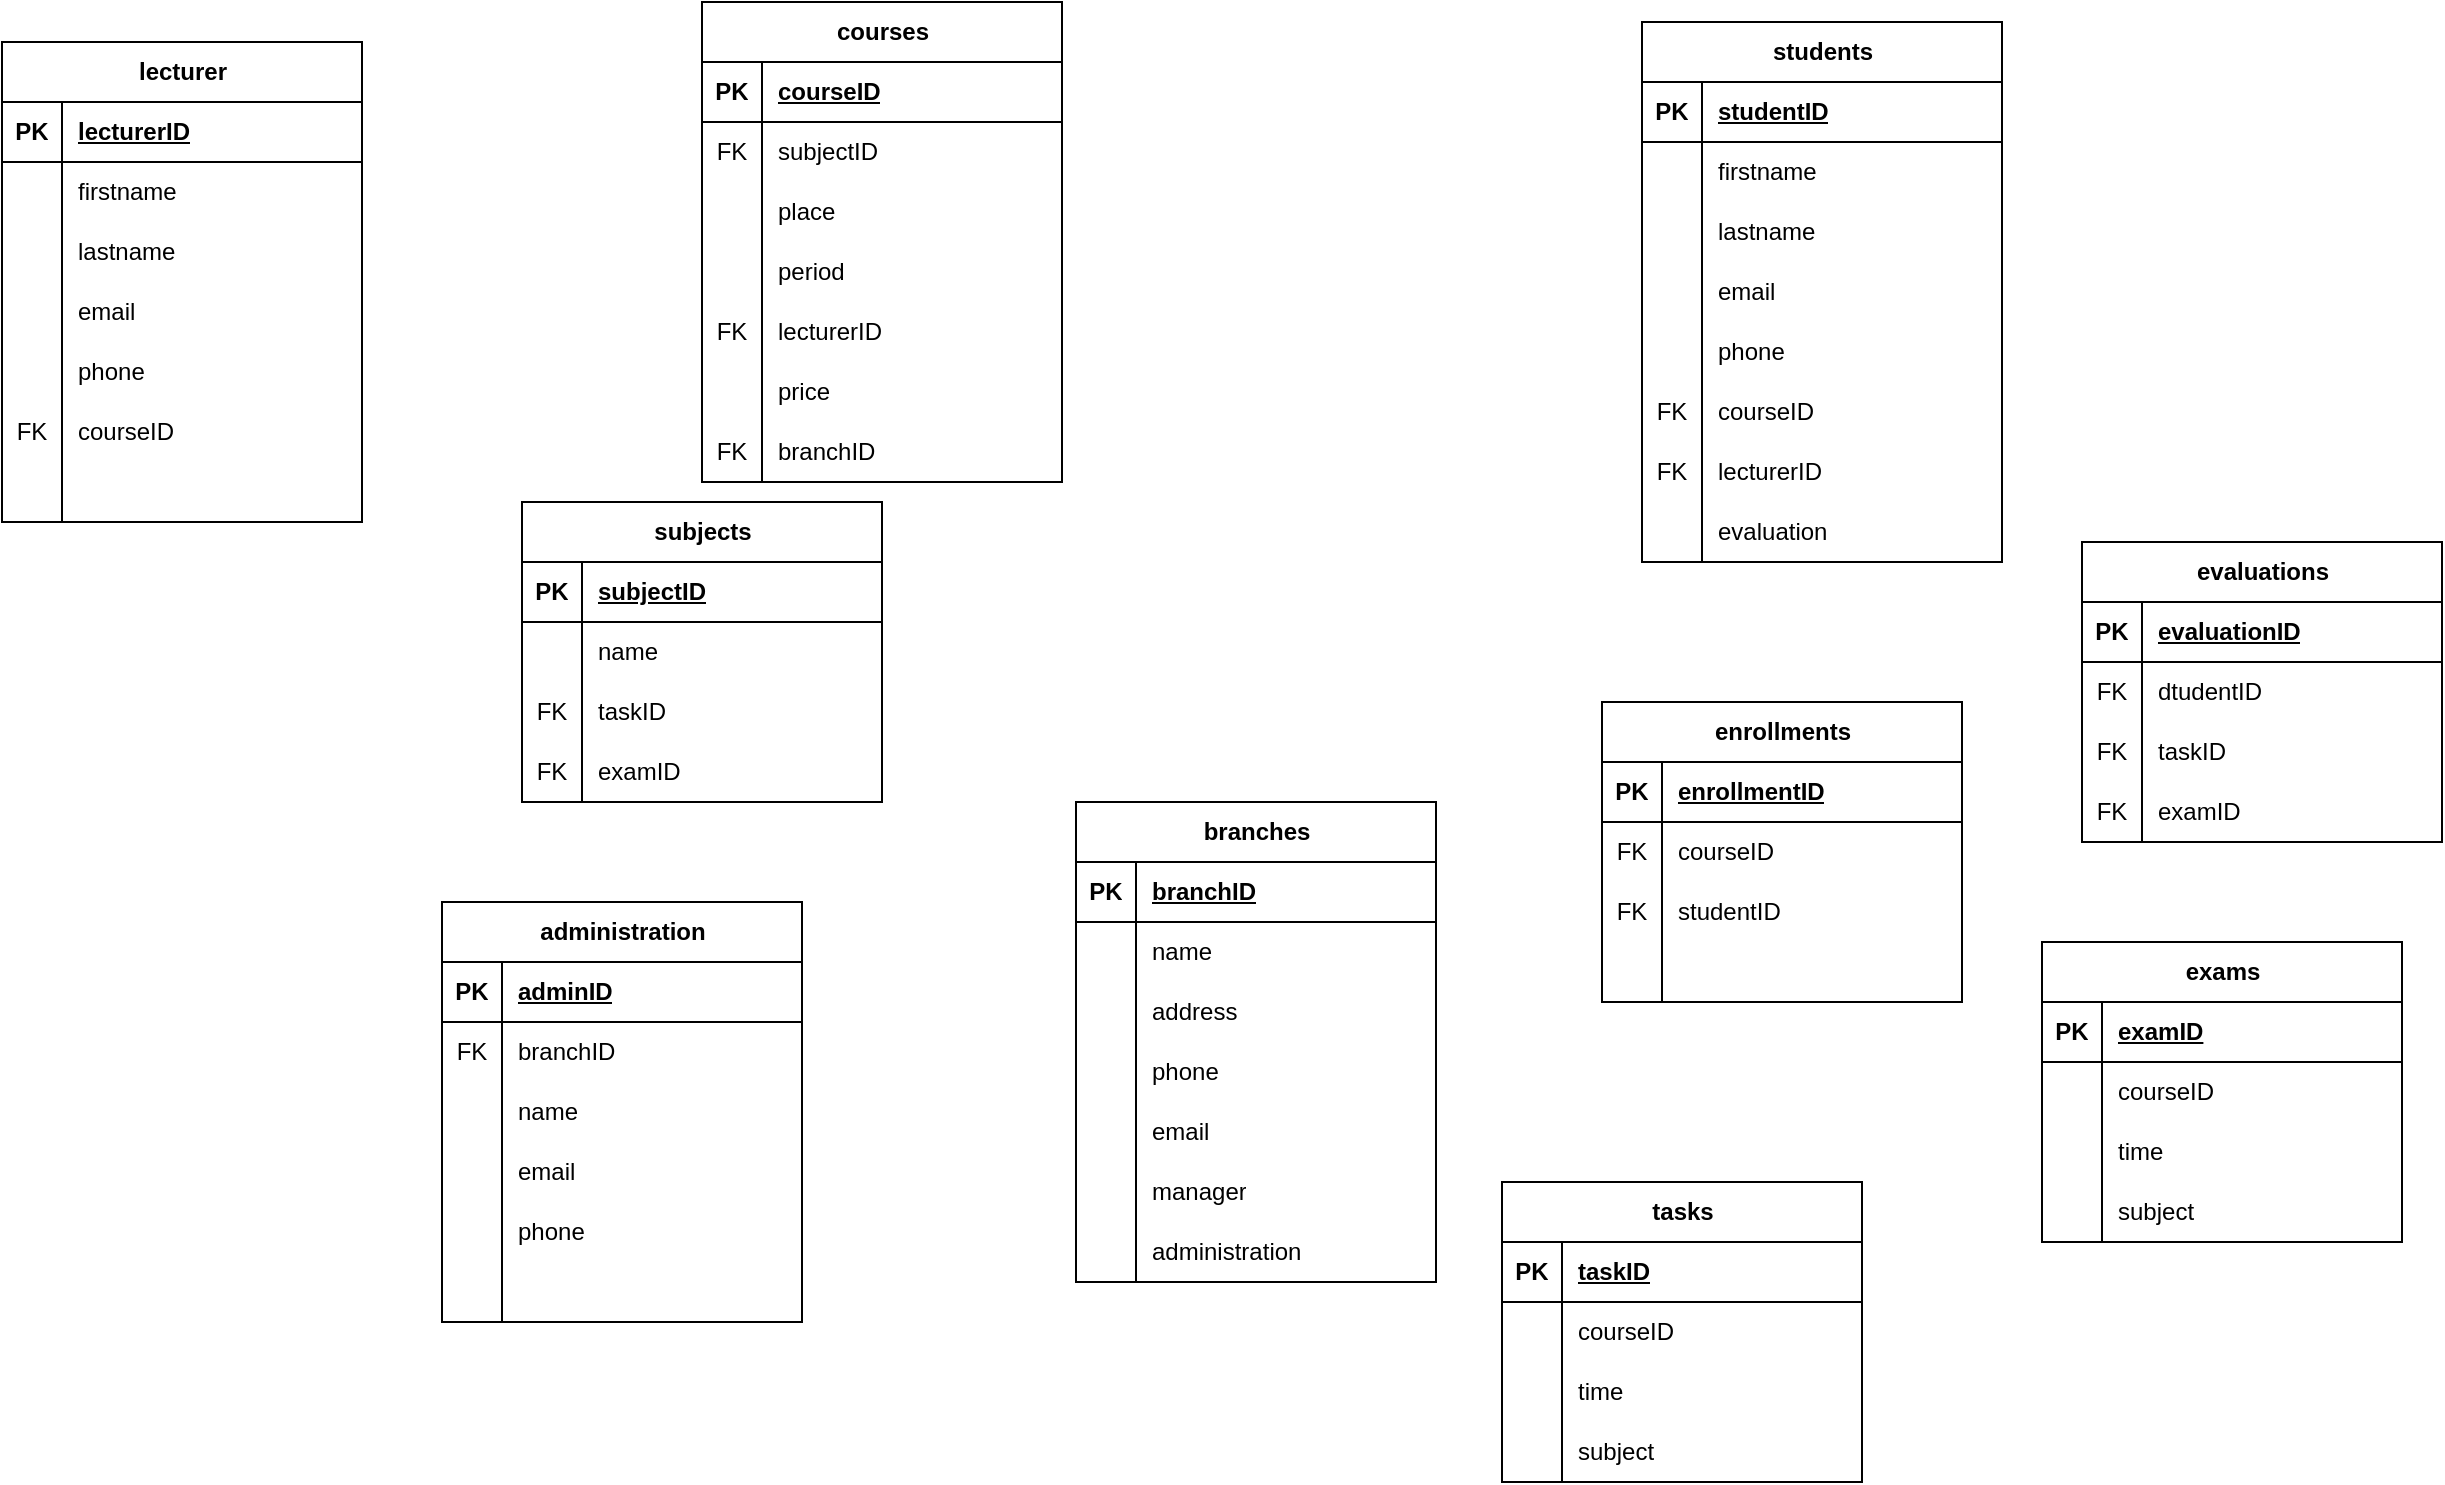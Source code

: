 <mxfile version="22.0.8" type="device">
  <diagram name="Page-1" id="F-3LQIdaEUvyeC_OrSrY">
    <mxGraphModel dx="1707" dy="476" grid="1" gridSize="10" guides="1" tooltips="1" connect="1" arrows="1" fold="1" page="1" pageScale="1" pageWidth="827" pageHeight="1169" background="none" math="0" shadow="0">
      <root>
        <mxCell id="0" />
        <mxCell id="1" parent="0" />
        <mxCell id="-PCKYQ8k0b2FdIlZKuG2-30" value="students" style="shape=table;startSize=30;container=1;collapsible=1;childLayout=tableLayout;fixedRows=1;rowLines=0;fontStyle=1;align=center;resizeLast=1;html=1;" parent="1" vertex="1">
          <mxGeometry x="320" y="330" width="180" height="270" as="geometry" />
        </mxCell>
        <mxCell id="-PCKYQ8k0b2FdIlZKuG2-31" value="" style="shape=tableRow;horizontal=0;startSize=0;swimlaneHead=0;swimlaneBody=0;fillColor=none;collapsible=0;dropTarget=0;points=[[0,0.5],[1,0.5]];portConstraint=eastwest;top=0;left=0;right=0;bottom=1;" parent="-PCKYQ8k0b2FdIlZKuG2-30" vertex="1">
          <mxGeometry y="30" width="180" height="30" as="geometry" />
        </mxCell>
        <mxCell id="-PCKYQ8k0b2FdIlZKuG2-32" value="PK" style="shape=partialRectangle;connectable=0;fillColor=none;top=0;left=0;bottom=0;right=0;fontStyle=1;overflow=hidden;whiteSpace=wrap;html=1;" parent="-PCKYQ8k0b2FdIlZKuG2-31" vertex="1">
          <mxGeometry width="30" height="30" as="geometry">
            <mxRectangle width="30" height="30" as="alternateBounds" />
          </mxGeometry>
        </mxCell>
        <mxCell id="-PCKYQ8k0b2FdIlZKuG2-33" value="studentID" style="shape=partialRectangle;connectable=0;fillColor=none;top=0;left=0;bottom=0;right=0;align=left;spacingLeft=6;fontStyle=5;overflow=hidden;whiteSpace=wrap;html=1;" parent="-PCKYQ8k0b2FdIlZKuG2-31" vertex="1">
          <mxGeometry x="30" width="150" height="30" as="geometry">
            <mxRectangle width="150" height="30" as="alternateBounds" />
          </mxGeometry>
        </mxCell>
        <mxCell id="-PCKYQ8k0b2FdIlZKuG2-34" value="" style="shape=tableRow;horizontal=0;startSize=0;swimlaneHead=0;swimlaneBody=0;fillColor=none;collapsible=0;dropTarget=0;points=[[0,0.5],[1,0.5]];portConstraint=eastwest;top=0;left=0;right=0;bottom=0;" parent="-PCKYQ8k0b2FdIlZKuG2-30" vertex="1">
          <mxGeometry y="60" width="180" height="30" as="geometry" />
        </mxCell>
        <mxCell id="-PCKYQ8k0b2FdIlZKuG2-35" value="" style="shape=partialRectangle;connectable=0;fillColor=none;top=0;left=0;bottom=0;right=0;editable=1;overflow=hidden;whiteSpace=wrap;html=1;" parent="-PCKYQ8k0b2FdIlZKuG2-34" vertex="1">
          <mxGeometry width="30" height="30" as="geometry">
            <mxRectangle width="30" height="30" as="alternateBounds" />
          </mxGeometry>
        </mxCell>
        <mxCell id="-PCKYQ8k0b2FdIlZKuG2-36" value="firstname" style="shape=partialRectangle;connectable=0;fillColor=none;top=0;left=0;bottom=0;right=0;align=left;spacingLeft=6;overflow=hidden;whiteSpace=wrap;html=1;" parent="-PCKYQ8k0b2FdIlZKuG2-34" vertex="1">
          <mxGeometry x="30" width="150" height="30" as="geometry">
            <mxRectangle width="150" height="30" as="alternateBounds" />
          </mxGeometry>
        </mxCell>
        <mxCell id="-PCKYQ8k0b2FdIlZKuG2-37" value="" style="shape=tableRow;horizontal=0;startSize=0;swimlaneHead=0;swimlaneBody=0;fillColor=none;collapsible=0;dropTarget=0;points=[[0,0.5],[1,0.5]];portConstraint=eastwest;top=0;left=0;right=0;bottom=0;" parent="-PCKYQ8k0b2FdIlZKuG2-30" vertex="1">
          <mxGeometry y="90" width="180" height="30" as="geometry" />
        </mxCell>
        <mxCell id="-PCKYQ8k0b2FdIlZKuG2-38" value="" style="shape=partialRectangle;connectable=0;fillColor=none;top=0;left=0;bottom=0;right=0;editable=1;overflow=hidden;whiteSpace=wrap;html=1;" parent="-PCKYQ8k0b2FdIlZKuG2-37" vertex="1">
          <mxGeometry width="30" height="30" as="geometry">
            <mxRectangle width="30" height="30" as="alternateBounds" />
          </mxGeometry>
        </mxCell>
        <mxCell id="-PCKYQ8k0b2FdIlZKuG2-39" value="lastname" style="shape=partialRectangle;connectable=0;fillColor=none;top=0;left=0;bottom=0;right=0;align=left;spacingLeft=6;overflow=hidden;whiteSpace=wrap;html=1;" parent="-PCKYQ8k0b2FdIlZKuG2-37" vertex="1">
          <mxGeometry x="30" width="150" height="30" as="geometry">
            <mxRectangle width="150" height="30" as="alternateBounds" />
          </mxGeometry>
        </mxCell>
        <mxCell id="-PCKYQ8k0b2FdIlZKuG2-40" value="" style="shape=tableRow;horizontal=0;startSize=0;swimlaneHead=0;swimlaneBody=0;fillColor=none;collapsible=0;dropTarget=0;points=[[0,0.5],[1,0.5]];portConstraint=eastwest;top=0;left=0;right=0;bottom=0;" parent="-PCKYQ8k0b2FdIlZKuG2-30" vertex="1">
          <mxGeometry y="120" width="180" height="30" as="geometry" />
        </mxCell>
        <mxCell id="-PCKYQ8k0b2FdIlZKuG2-41" value="" style="shape=partialRectangle;connectable=0;fillColor=none;top=0;left=0;bottom=0;right=0;editable=1;overflow=hidden;whiteSpace=wrap;html=1;" parent="-PCKYQ8k0b2FdIlZKuG2-40" vertex="1">
          <mxGeometry width="30" height="30" as="geometry">
            <mxRectangle width="30" height="30" as="alternateBounds" />
          </mxGeometry>
        </mxCell>
        <mxCell id="-PCKYQ8k0b2FdIlZKuG2-42" value="email" style="shape=partialRectangle;connectable=0;fillColor=none;top=0;left=0;bottom=0;right=0;align=left;spacingLeft=6;overflow=hidden;whiteSpace=wrap;html=1;" parent="-PCKYQ8k0b2FdIlZKuG2-40" vertex="1">
          <mxGeometry x="30" width="150" height="30" as="geometry">
            <mxRectangle width="150" height="30" as="alternateBounds" />
          </mxGeometry>
        </mxCell>
        <mxCell id="-PCKYQ8k0b2FdIlZKuG2-43" style="shape=tableRow;horizontal=0;startSize=0;swimlaneHead=0;swimlaneBody=0;fillColor=none;collapsible=0;dropTarget=0;points=[[0,0.5],[1,0.5]];portConstraint=eastwest;top=0;left=0;right=0;bottom=0;" parent="-PCKYQ8k0b2FdIlZKuG2-30" vertex="1">
          <mxGeometry y="150" width="180" height="30" as="geometry" />
        </mxCell>
        <mxCell id="-PCKYQ8k0b2FdIlZKuG2-44" style="shape=partialRectangle;connectable=0;fillColor=none;top=0;left=0;bottom=0;right=0;editable=1;overflow=hidden;whiteSpace=wrap;html=1;" parent="-PCKYQ8k0b2FdIlZKuG2-43" vertex="1">
          <mxGeometry width="30" height="30" as="geometry">
            <mxRectangle width="30" height="30" as="alternateBounds" />
          </mxGeometry>
        </mxCell>
        <mxCell id="-PCKYQ8k0b2FdIlZKuG2-45" value="phone" style="shape=partialRectangle;connectable=0;fillColor=none;top=0;left=0;bottom=0;right=0;align=left;spacingLeft=6;overflow=hidden;whiteSpace=wrap;html=1;" parent="-PCKYQ8k0b2FdIlZKuG2-43" vertex="1">
          <mxGeometry x="30" width="150" height="30" as="geometry">
            <mxRectangle width="150" height="30" as="alternateBounds" />
          </mxGeometry>
        </mxCell>
        <mxCell id="-PCKYQ8k0b2FdIlZKuG2-46" style="shape=tableRow;horizontal=0;startSize=0;swimlaneHead=0;swimlaneBody=0;fillColor=none;collapsible=0;dropTarget=0;points=[[0,0.5],[1,0.5]];portConstraint=eastwest;top=0;left=0;right=0;bottom=0;" parent="-PCKYQ8k0b2FdIlZKuG2-30" vertex="1">
          <mxGeometry y="180" width="180" height="30" as="geometry" />
        </mxCell>
        <mxCell id="-PCKYQ8k0b2FdIlZKuG2-47" value="FK" style="shape=partialRectangle;connectable=0;fillColor=none;top=0;left=0;bottom=0;right=0;editable=1;overflow=hidden;whiteSpace=wrap;html=1;" parent="-PCKYQ8k0b2FdIlZKuG2-46" vertex="1">
          <mxGeometry width="30" height="30" as="geometry">
            <mxRectangle width="30" height="30" as="alternateBounds" />
          </mxGeometry>
        </mxCell>
        <mxCell id="-PCKYQ8k0b2FdIlZKuG2-48" value="courseID" style="shape=partialRectangle;connectable=0;fillColor=none;top=0;left=0;bottom=0;right=0;align=left;spacingLeft=6;overflow=hidden;whiteSpace=wrap;html=1;" parent="-PCKYQ8k0b2FdIlZKuG2-46" vertex="1">
          <mxGeometry x="30" width="150" height="30" as="geometry">
            <mxRectangle width="150" height="30" as="alternateBounds" />
          </mxGeometry>
        </mxCell>
        <mxCell id="-PCKYQ8k0b2FdIlZKuG2-49" style="shape=tableRow;horizontal=0;startSize=0;swimlaneHead=0;swimlaneBody=0;fillColor=none;collapsible=0;dropTarget=0;points=[[0,0.5],[1,0.5]];portConstraint=eastwest;top=0;left=0;right=0;bottom=0;" parent="-PCKYQ8k0b2FdIlZKuG2-30" vertex="1">
          <mxGeometry y="210" width="180" height="30" as="geometry" />
        </mxCell>
        <mxCell id="-PCKYQ8k0b2FdIlZKuG2-50" value="FK" style="shape=partialRectangle;connectable=0;fillColor=none;top=0;left=0;bottom=0;right=0;editable=1;overflow=hidden;whiteSpace=wrap;html=1;" parent="-PCKYQ8k0b2FdIlZKuG2-49" vertex="1">
          <mxGeometry width="30" height="30" as="geometry">
            <mxRectangle width="30" height="30" as="alternateBounds" />
          </mxGeometry>
        </mxCell>
        <mxCell id="-PCKYQ8k0b2FdIlZKuG2-51" value="lecturerID" style="shape=partialRectangle;connectable=0;fillColor=none;top=0;left=0;bottom=0;right=0;align=left;spacingLeft=6;overflow=hidden;whiteSpace=wrap;html=1;" parent="-PCKYQ8k0b2FdIlZKuG2-49" vertex="1">
          <mxGeometry x="30" width="150" height="30" as="geometry">
            <mxRectangle width="150" height="30" as="alternateBounds" />
          </mxGeometry>
        </mxCell>
        <mxCell id="-PCKYQ8k0b2FdIlZKuG2-52" style="shape=tableRow;horizontal=0;startSize=0;swimlaneHead=0;swimlaneBody=0;fillColor=none;collapsible=0;dropTarget=0;points=[[0,0.5],[1,0.5]];portConstraint=eastwest;top=0;left=0;right=0;bottom=0;" parent="-PCKYQ8k0b2FdIlZKuG2-30" vertex="1">
          <mxGeometry y="240" width="180" height="30" as="geometry" />
        </mxCell>
        <mxCell id="-PCKYQ8k0b2FdIlZKuG2-53" style="shape=partialRectangle;connectable=0;fillColor=none;top=0;left=0;bottom=0;right=0;editable=1;overflow=hidden;whiteSpace=wrap;html=1;" parent="-PCKYQ8k0b2FdIlZKuG2-52" vertex="1">
          <mxGeometry width="30" height="30" as="geometry">
            <mxRectangle width="30" height="30" as="alternateBounds" />
          </mxGeometry>
        </mxCell>
        <mxCell id="-PCKYQ8k0b2FdIlZKuG2-54" value="evaluation" style="shape=partialRectangle;connectable=0;fillColor=none;top=0;left=0;bottom=0;right=0;align=left;spacingLeft=6;overflow=hidden;whiteSpace=wrap;html=1;" parent="-PCKYQ8k0b2FdIlZKuG2-52" vertex="1">
          <mxGeometry x="30" width="150" height="30" as="geometry">
            <mxRectangle width="150" height="30" as="alternateBounds" />
          </mxGeometry>
        </mxCell>
        <mxCell id="-PCKYQ8k0b2FdIlZKuG2-55" value="courses" style="shape=table;startSize=30;container=1;collapsible=1;childLayout=tableLayout;fixedRows=1;rowLines=0;fontStyle=1;align=center;resizeLast=1;html=1;" parent="1" vertex="1">
          <mxGeometry x="-150" y="320" width="180" height="240" as="geometry" />
        </mxCell>
        <mxCell id="-PCKYQ8k0b2FdIlZKuG2-56" value="" style="shape=tableRow;horizontal=0;startSize=0;swimlaneHead=0;swimlaneBody=0;fillColor=none;collapsible=0;dropTarget=0;points=[[0,0.5],[1,0.5]];portConstraint=eastwest;top=0;left=0;right=0;bottom=1;" parent="-PCKYQ8k0b2FdIlZKuG2-55" vertex="1">
          <mxGeometry y="30" width="180" height="30" as="geometry" />
        </mxCell>
        <mxCell id="-PCKYQ8k0b2FdIlZKuG2-57" value="PK" style="shape=partialRectangle;connectable=0;fillColor=none;top=0;left=0;bottom=0;right=0;fontStyle=1;overflow=hidden;whiteSpace=wrap;html=1;" parent="-PCKYQ8k0b2FdIlZKuG2-56" vertex="1">
          <mxGeometry width="30" height="30" as="geometry">
            <mxRectangle width="30" height="30" as="alternateBounds" />
          </mxGeometry>
        </mxCell>
        <mxCell id="-PCKYQ8k0b2FdIlZKuG2-58" value="courseID" style="shape=partialRectangle;connectable=0;fillColor=none;top=0;left=0;bottom=0;right=0;align=left;spacingLeft=6;fontStyle=5;overflow=hidden;whiteSpace=wrap;html=1;" parent="-PCKYQ8k0b2FdIlZKuG2-56" vertex="1">
          <mxGeometry x="30" width="150" height="30" as="geometry">
            <mxRectangle width="150" height="30" as="alternateBounds" />
          </mxGeometry>
        </mxCell>
        <mxCell id="-PCKYQ8k0b2FdIlZKuG2-59" value="" style="shape=tableRow;horizontal=0;startSize=0;swimlaneHead=0;swimlaneBody=0;fillColor=none;collapsible=0;dropTarget=0;points=[[0,0.5],[1,0.5]];portConstraint=eastwest;top=0;left=0;right=0;bottom=0;" parent="-PCKYQ8k0b2FdIlZKuG2-55" vertex="1">
          <mxGeometry y="60" width="180" height="30" as="geometry" />
        </mxCell>
        <mxCell id="-PCKYQ8k0b2FdIlZKuG2-60" value="FK" style="shape=partialRectangle;connectable=0;fillColor=none;top=0;left=0;bottom=0;right=0;editable=1;overflow=hidden;whiteSpace=wrap;html=1;" parent="-PCKYQ8k0b2FdIlZKuG2-59" vertex="1">
          <mxGeometry width="30" height="30" as="geometry">
            <mxRectangle width="30" height="30" as="alternateBounds" />
          </mxGeometry>
        </mxCell>
        <mxCell id="-PCKYQ8k0b2FdIlZKuG2-61" value="subjectID" style="shape=partialRectangle;connectable=0;fillColor=none;top=0;left=0;bottom=0;right=0;align=left;spacingLeft=6;overflow=hidden;whiteSpace=wrap;html=1;" parent="-PCKYQ8k0b2FdIlZKuG2-59" vertex="1">
          <mxGeometry x="30" width="150" height="30" as="geometry">
            <mxRectangle width="150" height="30" as="alternateBounds" />
          </mxGeometry>
        </mxCell>
        <mxCell id="-PCKYQ8k0b2FdIlZKuG2-62" value="" style="shape=tableRow;horizontal=0;startSize=0;swimlaneHead=0;swimlaneBody=0;fillColor=none;collapsible=0;dropTarget=0;points=[[0,0.5],[1,0.5]];portConstraint=eastwest;top=0;left=0;right=0;bottom=0;" parent="-PCKYQ8k0b2FdIlZKuG2-55" vertex="1">
          <mxGeometry y="90" width="180" height="30" as="geometry" />
        </mxCell>
        <mxCell id="-PCKYQ8k0b2FdIlZKuG2-63" value="" style="shape=partialRectangle;connectable=0;fillColor=none;top=0;left=0;bottom=0;right=0;editable=1;overflow=hidden;whiteSpace=wrap;html=1;" parent="-PCKYQ8k0b2FdIlZKuG2-62" vertex="1">
          <mxGeometry width="30" height="30" as="geometry">
            <mxRectangle width="30" height="30" as="alternateBounds" />
          </mxGeometry>
        </mxCell>
        <mxCell id="-PCKYQ8k0b2FdIlZKuG2-64" value="place" style="shape=partialRectangle;connectable=0;fillColor=none;top=0;left=0;bottom=0;right=0;align=left;spacingLeft=6;overflow=hidden;whiteSpace=wrap;html=1;" parent="-PCKYQ8k0b2FdIlZKuG2-62" vertex="1">
          <mxGeometry x="30" width="150" height="30" as="geometry">
            <mxRectangle width="150" height="30" as="alternateBounds" />
          </mxGeometry>
        </mxCell>
        <mxCell id="-PCKYQ8k0b2FdIlZKuG2-65" value="" style="shape=tableRow;horizontal=0;startSize=0;swimlaneHead=0;swimlaneBody=0;fillColor=none;collapsible=0;dropTarget=0;points=[[0,0.5],[1,0.5]];portConstraint=eastwest;top=0;left=0;right=0;bottom=0;" parent="-PCKYQ8k0b2FdIlZKuG2-55" vertex="1">
          <mxGeometry y="120" width="180" height="30" as="geometry" />
        </mxCell>
        <mxCell id="-PCKYQ8k0b2FdIlZKuG2-66" value="" style="shape=partialRectangle;connectable=0;fillColor=none;top=0;left=0;bottom=0;right=0;editable=1;overflow=hidden;whiteSpace=wrap;html=1;" parent="-PCKYQ8k0b2FdIlZKuG2-65" vertex="1">
          <mxGeometry width="30" height="30" as="geometry">
            <mxRectangle width="30" height="30" as="alternateBounds" />
          </mxGeometry>
        </mxCell>
        <mxCell id="-PCKYQ8k0b2FdIlZKuG2-67" value="period" style="shape=partialRectangle;connectable=0;fillColor=none;top=0;left=0;bottom=0;right=0;align=left;spacingLeft=6;overflow=hidden;whiteSpace=wrap;html=1;" parent="-PCKYQ8k0b2FdIlZKuG2-65" vertex="1">
          <mxGeometry x="30" width="150" height="30" as="geometry">
            <mxRectangle width="150" height="30" as="alternateBounds" />
          </mxGeometry>
        </mxCell>
        <mxCell id="-PCKYQ8k0b2FdIlZKuG2-68" style="shape=tableRow;horizontal=0;startSize=0;swimlaneHead=0;swimlaneBody=0;fillColor=none;collapsible=0;dropTarget=0;points=[[0,0.5],[1,0.5]];portConstraint=eastwest;top=0;left=0;right=0;bottom=0;" parent="-PCKYQ8k0b2FdIlZKuG2-55" vertex="1">
          <mxGeometry y="150" width="180" height="30" as="geometry" />
        </mxCell>
        <mxCell id="-PCKYQ8k0b2FdIlZKuG2-69" value="FK" style="shape=partialRectangle;connectable=0;fillColor=none;top=0;left=0;bottom=0;right=0;editable=1;overflow=hidden;whiteSpace=wrap;html=1;" parent="-PCKYQ8k0b2FdIlZKuG2-68" vertex="1">
          <mxGeometry width="30" height="30" as="geometry">
            <mxRectangle width="30" height="30" as="alternateBounds" />
          </mxGeometry>
        </mxCell>
        <mxCell id="-PCKYQ8k0b2FdIlZKuG2-70" value="lecturerID" style="shape=partialRectangle;connectable=0;fillColor=none;top=0;left=0;bottom=0;right=0;align=left;spacingLeft=6;overflow=hidden;whiteSpace=wrap;html=1;" parent="-PCKYQ8k0b2FdIlZKuG2-68" vertex="1">
          <mxGeometry x="30" width="150" height="30" as="geometry">
            <mxRectangle width="150" height="30" as="alternateBounds" />
          </mxGeometry>
        </mxCell>
        <mxCell id="-PCKYQ8k0b2FdIlZKuG2-71" style="shape=tableRow;horizontal=0;startSize=0;swimlaneHead=0;swimlaneBody=0;fillColor=none;collapsible=0;dropTarget=0;points=[[0,0.5],[1,0.5]];portConstraint=eastwest;top=0;left=0;right=0;bottom=0;" parent="-PCKYQ8k0b2FdIlZKuG2-55" vertex="1">
          <mxGeometry y="180" width="180" height="30" as="geometry" />
        </mxCell>
        <mxCell id="-PCKYQ8k0b2FdIlZKuG2-72" style="shape=partialRectangle;connectable=0;fillColor=none;top=0;left=0;bottom=0;right=0;editable=1;overflow=hidden;whiteSpace=wrap;html=1;" parent="-PCKYQ8k0b2FdIlZKuG2-71" vertex="1">
          <mxGeometry width="30" height="30" as="geometry">
            <mxRectangle width="30" height="30" as="alternateBounds" />
          </mxGeometry>
        </mxCell>
        <mxCell id="-PCKYQ8k0b2FdIlZKuG2-73" value="price" style="shape=partialRectangle;connectable=0;fillColor=none;top=0;left=0;bottom=0;right=0;align=left;spacingLeft=6;overflow=hidden;whiteSpace=wrap;html=1;" parent="-PCKYQ8k0b2FdIlZKuG2-71" vertex="1">
          <mxGeometry x="30" width="150" height="30" as="geometry">
            <mxRectangle width="150" height="30" as="alternateBounds" />
          </mxGeometry>
        </mxCell>
        <mxCell id="-PCKYQ8k0b2FdIlZKuG2-109" style="shape=tableRow;horizontal=0;startSize=0;swimlaneHead=0;swimlaneBody=0;fillColor=none;collapsible=0;dropTarget=0;points=[[0,0.5],[1,0.5]];portConstraint=eastwest;top=0;left=0;right=0;bottom=0;" parent="-PCKYQ8k0b2FdIlZKuG2-55" vertex="1">
          <mxGeometry y="210" width="180" height="30" as="geometry" />
        </mxCell>
        <mxCell id="-PCKYQ8k0b2FdIlZKuG2-110" value="FK" style="shape=partialRectangle;connectable=0;fillColor=none;top=0;left=0;bottom=0;right=0;editable=1;overflow=hidden;whiteSpace=wrap;html=1;" parent="-PCKYQ8k0b2FdIlZKuG2-109" vertex="1">
          <mxGeometry width="30" height="30" as="geometry">
            <mxRectangle width="30" height="30" as="alternateBounds" />
          </mxGeometry>
        </mxCell>
        <mxCell id="-PCKYQ8k0b2FdIlZKuG2-111" value="branchID" style="shape=partialRectangle;connectable=0;fillColor=none;top=0;left=0;bottom=0;right=0;align=left;spacingLeft=6;overflow=hidden;whiteSpace=wrap;html=1;" parent="-PCKYQ8k0b2FdIlZKuG2-109" vertex="1">
          <mxGeometry x="30" width="150" height="30" as="geometry">
            <mxRectangle width="150" height="30" as="alternateBounds" />
          </mxGeometry>
        </mxCell>
        <mxCell id="-PCKYQ8k0b2FdIlZKuG2-74" value="lecturer" style="shape=table;startSize=30;container=1;collapsible=1;childLayout=tableLayout;fixedRows=1;rowLines=0;fontStyle=1;align=center;resizeLast=1;html=1;" parent="1" vertex="1">
          <mxGeometry x="-500" y="340" width="180" height="240" as="geometry" />
        </mxCell>
        <mxCell id="-PCKYQ8k0b2FdIlZKuG2-75" value="" style="shape=tableRow;horizontal=0;startSize=0;swimlaneHead=0;swimlaneBody=0;fillColor=none;collapsible=0;dropTarget=0;points=[[0,0.5],[1,0.5]];portConstraint=eastwest;top=0;left=0;right=0;bottom=1;" parent="-PCKYQ8k0b2FdIlZKuG2-74" vertex="1">
          <mxGeometry y="30" width="180" height="30" as="geometry" />
        </mxCell>
        <mxCell id="-PCKYQ8k0b2FdIlZKuG2-76" value="PK" style="shape=partialRectangle;connectable=0;fillColor=none;top=0;left=0;bottom=0;right=0;fontStyle=1;overflow=hidden;whiteSpace=wrap;html=1;" parent="-PCKYQ8k0b2FdIlZKuG2-75" vertex="1">
          <mxGeometry width="30" height="30" as="geometry">
            <mxRectangle width="30" height="30" as="alternateBounds" />
          </mxGeometry>
        </mxCell>
        <mxCell id="-PCKYQ8k0b2FdIlZKuG2-77" value="lecturerID" style="shape=partialRectangle;connectable=0;fillColor=none;top=0;left=0;bottom=0;right=0;align=left;spacingLeft=6;fontStyle=5;overflow=hidden;whiteSpace=wrap;html=1;" parent="-PCKYQ8k0b2FdIlZKuG2-75" vertex="1">
          <mxGeometry x="30" width="150" height="30" as="geometry">
            <mxRectangle width="150" height="30" as="alternateBounds" />
          </mxGeometry>
        </mxCell>
        <mxCell id="-PCKYQ8k0b2FdIlZKuG2-78" value="" style="shape=tableRow;horizontal=0;startSize=0;swimlaneHead=0;swimlaneBody=0;fillColor=none;collapsible=0;dropTarget=0;points=[[0,0.5],[1,0.5]];portConstraint=eastwest;top=0;left=0;right=0;bottom=0;" parent="-PCKYQ8k0b2FdIlZKuG2-74" vertex="1">
          <mxGeometry y="60" width="180" height="30" as="geometry" />
        </mxCell>
        <mxCell id="-PCKYQ8k0b2FdIlZKuG2-79" value="" style="shape=partialRectangle;connectable=0;fillColor=none;top=0;left=0;bottom=0;right=0;editable=1;overflow=hidden;whiteSpace=wrap;html=1;" parent="-PCKYQ8k0b2FdIlZKuG2-78" vertex="1">
          <mxGeometry width="30" height="30" as="geometry">
            <mxRectangle width="30" height="30" as="alternateBounds" />
          </mxGeometry>
        </mxCell>
        <mxCell id="-PCKYQ8k0b2FdIlZKuG2-80" value="firstname" style="shape=partialRectangle;connectable=0;fillColor=none;top=0;left=0;bottom=0;right=0;align=left;spacingLeft=6;overflow=hidden;whiteSpace=wrap;html=1;" parent="-PCKYQ8k0b2FdIlZKuG2-78" vertex="1">
          <mxGeometry x="30" width="150" height="30" as="geometry">
            <mxRectangle width="150" height="30" as="alternateBounds" />
          </mxGeometry>
        </mxCell>
        <mxCell id="-PCKYQ8k0b2FdIlZKuG2-81" value="" style="shape=tableRow;horizontal=0;startSize=0;swimlaneHead=0;swimlaneBody=0;fillColor=none;collapsible=0;dropTarget=0;points=[[0,0.5],[1,0.5]];portConstraint=eastwest;top=0;left=0;right=0;bottom=0;" parent="-PCKYQ8k0b2FdIlZKuG2-74" vertex="1">
          <mxGeometry y="90" width="180" height="30" as="geometry" />
        </mxCell>
        <mxCell id="-PCKYQ8k0b2FdIlZKuG2-82" value="" style="shape=partialRectangle;connectable=0;fillColor=none;top=0;left=0;bottom=0;right=0;editable=1;overflow=hidden;whiteSpace=wrap;html=1;" parent="-PCKYQ8k0b2FdIlZKuG2-81" vertex="1">
          <mxGeometry width="30" height="30" as="geometry">
            <mxRectangle width="30" height="30" as="alternateBounds" />
          </mxGeometry>
        </mxCell>
        <mxCell id="-PCKYQ8k0b2FdIlZKuG2-83" value="lastname" style="shape=partialRectangle;connectable=0;fillColor=none;top=0;left=0;bottom=0;right=0;align=left;spacingLeft=6;overflow=hidden;whiteSpace=wrap;html=1;" parent="-PCKYQ8k0b2FdIlZKuG2-81" vertex="1">
          <mxGeometry x="30" width="150" height="30" as="geometry">
            <mxRectangle width="150" height="30" as="alternateBounds" />
          </mxGeometry>
        </mxCell>
        <mxCell id="-PCKYQ8k0b2FdIlZKuG2-84" value="" style="shape=tableRow;horizontal=0;startSize=0;swimlaneHead=0;swimlaneBody=0;fillColor=none;collapsible=0;dropTarget=0;points=[[0,0.5],[1,0.5]];portConstraint=eastwest;top=0;left=0;right=0;bottom=0;" parent="-PCKYQ8k0b2FdIlZKuG2-74" vertex="1">
          <mxGeometry y="120" width="180" height="30" as="geometry" />
        </mxCell>
        <mxCell id="-PCKYQ8k0b2FdIlZKuG2-85" value="" style="shape=partialRectangle;connectable=0;fillColor=none;top=0;left=0;bottom=0;right=0;editable=1;overflow=hidden;whiteSpace=wrap;html=1;" parent="-PCKYQ8k0b2FdIlZKuG2-84" vertex="1">
          <mxGeometry width="30" height="30" as="geometry">
            <mxRectangle width="30" height="30" as="alternateBounds" />
          </mxGeometry>
        </mxCell>
        <mxCell id="-PCKYQ8k0b2FdIlZKuG2-86" value="email" style="shape=partialRectangle;connectable=0;fillColor=none;top=0;left=0;bottom=0;right=0;align=left;spacingLeft=6;overflow=hidden;whiteSpace=wrap;html=1;" parent="-PCKYQ8k0b2FdIlZKuG2-84" vertex="1">
          <mxGeometry x="30" width="150" height="30" as="geometry">
            <mxRectangle width="150" height="30" as="alternateBounds" />
          </mxGeometry>
        </mxCell>
        <mxCell id="-PCKYQ8k0b2FdIlZKuG2-87" style="shape=tableRow;horizontal=0;startSize=0;swimlaneHead=0;swimlaneBody=0;fillColor=none;collapsible=0;dropTarget=0;points=[[0,0.5],[1,0.5]];portConstraint=eastwest;top=0;left=0;right=0;bottom=0;" parent="-PCKYQ8k0b2FdIlZKuG2-74" vertex="1">
          <mxGeometry y="150" width="180" height="30" as="geometry" />
        </mxCell>
        <mxCell id="-PCKYQ8k0b2FdIlZKuG2-88" style="shape=partialRectangle;connectable=0;fillColor=none;top=0;left=0;bottom=0;right=0;editable=1;overflow=hidden;whiteSpace=wrap;html=1;" parent="-PCKYQ8k0b2FdIlZKuG2-87" vertex="1">
          <mxGeometry width="30" height="30" as="geometry">
            <mxRectangle width="30" height="30" as="alternateBounds" />
          </mxGeometry>
        </mxCell>
        <mxCell id="-PCKYQ8k0b2FdIlZKuG2-89" value="phone" style="shape=partialRectangle;connectable=0;fillColor=none;top=0;left=0;bottom=0;right=0;align=left;spacingLeft=6;overflow=hidden;whiteSpace=wrap;html=1;" parent="-PCKYQ8k0b2FdIlZKuG2-87" vertex="1">
          <mxGeometry x="30" width="150" height="30" as="geometry">
            <mxRectangle width="150" height="30" as="alternateBounds" />
          </mxGeometry>
        </mxCell>
        <mxCell id="-PCKYQ8k0b2FdIlZKuG2-90" style="shape=tableRow;horizontal=0;startSize=0;swimlaneHead=0;swimlaneBody=0;fillColor=none;collapsible=0;dropTarget=0;points=[[0,0.5],[1,0.5]];portConstraint=eastwest;top=0;left=0;right=0;bottom=0;" parent="-PCKYQ8k0b2FdIlZKuG2-74" vertex="1">
          <mxGeometry y="180" width="180" height="30" as="geometry" />
        </mxCell>
        <mxCell id="-PCKYQ8k0b2FdIlZKuG2-91" value="FK" style="shape=partialRectangle;connectable=0;fillColor=none;top=0;left=0;bottom=0;right=0;editable=1;overflow=hidden;whiteSpace=wrap;html=1;" parent="-PCKYQ8k0b2FdIlZKuG2-90" vertex="1">
          <mxGeometry width="30" height="30" as="geometry">
            <mxRectangle width="30" height="30" as="alternateBounds" />
          </mxGeometry>
        </mxCell>
        <mxCell id="-PCKYQ8k0b2FdIlZKuG2-92" value="courseID" style="shape=partialRectangle;connectable=0;fillColor=none;top=0;left=0;bottom=0;right=0;align=left;spacingLeft=6;overflow=hidden;whiteSpace=wrap;html=1;" parent="-PCKYQ8k0b2FdIlZKuG2-90" vertex="1">
          <mxGeometry x="30" width="150" height="30" as="geometry">
            <mxRectangle width="150" height="30" as="alternateBounds" />
          </mxGeometry>
        </mxCell>
        <mxCell id="-PCKYQ8k0b2FdIlZKuG2-93" style="shape=tableRow;horizontal=0;startSize=0;swimlaneHead=0;swimlaneBody=0;fillColor=none;collapsible=0;dropTarget=0;points=[[0,0.5],[1,0.5]];portConstraint=eastwest;top=0;left=0;right=0;bottom=0;" parent="-PCKYQ8k0b2FdIlZKuG2-74" vertex="1">
          <mxGeometry y="210" width="180" height="30" as="geometry" />
        </mxCell>
        <mxCell id="-PCKYQ8k0b2FdIlZKuG2-94" style="shape=partialRectangle;connectable=0;fillColor=none;top=0;left=0;bottom=0;right=0;editable=1;overflow=hidden;whiteSpace=wrap;html=1;" parent="-PCKYQ8k0b2FdIlZKuG2-93" vertex="1">
          <mxGeometry width="30" height="30" as="geometry">
            <mxRectangle width="30" height="30" as="alternateBounds" />
          </mxGeometry>
        </mxCell>
        <mxCell id="-PCKYQ8k0b2FdIlZKuG2-95" style="shape=partialRectangle;connectable=0;fillColor=none;top=0;left=0;bottom=0;right=0;align=left;spacingLeft=6;overflow=hidden;whiteSpace=wrap;html=1;" parent="-PCKYQ8k0b2FdIlZKuG2-93" vertex="1">
          <mxGeometry x="30" width="150" height="30" as="geometry">
            <mxRectangle width="150" height="30" as="alternateBounds" />
          </mxGeometry>
        </mxCell>
        <mxCell id="-PCKYQ8k0b2FdIlZKuG2-96" value="subjects" style="shape=table;startSize=30;container=1;collapsible=1;childLayout=tableLayout;fixedRows=1;rowLines=0;fontStyle=1;align=center;resizeLast=1;html=1;" parent="1" vertex="1">
          <mxGeometry x="-240" y="570" width="180" height="150" as="geometry" />
        </mxCell>
        <mxCell id="-PCKYQ8k0b2FdIlZKuG2-97" value="" style="shape=tableRow;horizontal=0;startSize=0;swimlaneHead=0;swimlaneBody=0;fillColor=none;collapsible=0;dropTarget=0;points=[[0,0.5],[1,0.5]];portConstraint=eastwest;top=0;left=0;right=0;bottom=1;" parent="-PCKYQ8k0b2FdIlZKuG2-96" vertex="1">
          <mxGeometry y="30" width="180" height="30" as="geometry" />
        </mxCell>
        <mxCell id="-PCKYQ8k0b2FdIlZKuG2-98" value="PK" style="shape=partialRectangle;connectable=0;fillColor=none;top=0;left=0;bottom=0;right=0;fontStyle=1;overflow=hidden;whiteSpace=wrap;html=1;" parent="-PCKYQ8k0b2FdIlZKuG2-97" vertex="1">
          <mxGeometry width="30" height="30" as="geometry">
            <mxRectangle width="30" height="30" as="alternateBounds" />
          </mxGeometry>
        </mxCell>
        <mxCell id="-PCKYQ8k0b2FdIlZKuG2-99" value="subjectID" style="shape=partialRectangle;connectable=0;fillColor=none;top=0;left=0;bottom=0;right=0;align=left;spacingLeft=6;fontStyle=5;overflow=hidden;whiteSpace=wrap;html=1;" parent="-PCKYQ8k0b2FdIlZKuG2-97" vertex="1">
          <mxGeometry x="30" width="150" height="30" as="geometry">
            <mxRectangle width="150" height="30" as="alternateBounds" />
          </mxGeometry>
        </mxCell>
        <mxCell id="-PCKYQ8k0b2FdIlZKuG2-100" value="" style="shape=tableRow;horizontal=0;startSize=0;swimlaneHead=0;swimlaneBody=0;fillColor=none;collapsible=0;dropTarget=0;points=[[0,0.5],[1,0.5]];portConstraint=eastwest;top=0;left=0;right=0;bottom=0;" parent="-PCKYQ8k0b2FdIlZKuG2-96" vertex="1">
          <mxGeometry y="60" width="180" height="30" as="geometry" />
        </mxCell>
        <mxCell id="-PCKYQ8k0b2FdIlZKuG2-101" value="" style="shape=partialRectangle;connectable=0;fillColor=none;top=0;left=0;bottom=0;right=0;editable=1;overflow=hidden;whiteSpace=wrap;html=1;" parent="-PCKYQ8k0b2FdIlZKuG2-100" vertex="1">
          <mxGeometry width="30" height="30" as="geometry">
            <mxRectangle width="30" height="30" as="alternateBounds" />
          </mxGeometry>
        </mxCell>
        <mxCell id="-PCKYQ8k0b2FdIlZKuG2-102" value="name" style="shape=partialRectangle;connectable=0;fillColor=none;top=0;left=0;bottom=0;right=0;align=left;spacingLeft=6;overflow=hidden;whiteSpace=wrap;html=1;" parent="-PCKYQ8k0b2FdIlZKuG2-100" vertex="1">
          <mxGeometry x="30" width="150" height="30" as="geometry">
            <mxRectangle width="150" height="30" as="alternateBounds" />
          </mxGeometry>
        </mxCell>
        <mxCell id="-PCKYQ8k0b2FdIlZKuG2-103" value="" style="shape=tableRow;horizontal=0;startSize=0;swimlaneHead=0;swimlaneBody=0;fillColor=none;collapsible=0;dropTarget=0;points=[[0,0.5],[1,0.5]];portConstraint=eastwest;top=0;left=0;right=0;bottom=0;" parent="-PCKYQ8k0b2FdIlZKuG2-96" vertex="1">
          <mxGeometry y="90" width="180" height="30" as="geometry" />
        </mxCell>
        <mxCell id="-PCKYQ8k0b2FdIlZKuG2-104" value="FK" style="shape=partialRectangle;connectable=0;fillColor=none;top=0;left=0;bottom=0;right=0;editable=1;overflow=hidden;whiteSpace=wrap;html=1;" parent="-PCKYQ8k0b2FdIlZKuG2-103" vertex="1">
          <mxGeometry width="30" height="30" as="geometry">
            <mxRectangle width="30" height="30" as="alternateBounds" />
          </mxGeometry>
        </mxCell>
        <mxCell id="-PCKYQ8k0b2FdIlZKuG2-105" value="taskID" style="shape=partialRectangle;connectable=0;fillColor=none;top=0;left=0;bottom=0;right=0;align=left;spacingLeft=6;overflow=hidden;whiteSpace=wrap;html=1;" parent="-PCKYQ8k0b2FdIlZKuG2-103" vertex="1">
          <mxGeometry x="30" width="150" height="30" as="geometry">
            <mxRectangle width="150" height="30" as="alternateBounds" />
          </mxGeometry>
        </mxCell>
        <mxCell id="-PCKYQ8k0b2FdIlZKuG2-106" value="" style="shape=tableRow;horizontal=0;startSize=0;swimlaneHead=0;swimlaneBody=0;fillColor=none;collapsible=0;dropTarget=0;points=[[0,0.5],[1,0.5]];portConstraint=eastwest;top=0;left=0;right=0;bottom=0;" parent="-PCKYQ8k0b2FdIlZKuG2-96" vertex="1">
          <mxGeometry y="120" width="180" height="30" as="geometry" />
        </mxCell>
        <mxCell id="-PCKYQ8k0b2FdIlZKuG2-107" value="FK" style="shape=partialRectangle;connectable=0;fillColor=none;top=0;left=0;bottom=0;right=0;editable=1;overflow=hidden;whiteSpace=wrap;html=1;" parent="-PCKYQ8k0b2FdIlZKuG2-106" vertex="1">
          <mxGeometry width="30" height="30" as="geometry">
            <mxRectangle width="30" height="30" as="alternateBounds" />
          </mxGeometry>
        </mxCell>
        <mxCell id="-PCKYQ8k0b2FdIlZKuG2-108" value="examID" style="shape=partialRectangle;connectable=0;fillColor=none;top=0;left=0;bottom=0;right=0;align=left;spacingLeft=6;overflow=hidden;whiteSpace=wrap;html=1;" parent="-PCKYQ8k0b2FdIlZKuG2-106" vertex="1">
          <mxGeometry x="30" width="150" height="30" as="geometry">
            <mxRectangle width="150" height="30" as="alternateBounds" />
          </mxGeometry>
        </mxCell>
        <mxCell id="-PCKYQ8k0b2FdIlZKuG2-112" value="branches" style="shape=table;startSize=30;container=1;collapsible=1;childLayout=tableLayout;fixedRows=1;rowLines=0;fontStyle=1;align=center;resizeLast=1;html=1;" parent="1" vertex="1">
          <mxGeometry x="37" y="720" width="180" height="240" as="geometry" />
        </mxCell>
        <mxCell id="-PCKYQ8k0b2FdIlZKuG2-113" value="" style="shape=tableRow;horizontal=0;startSize=0;swimlaneHead=0;swimlaneBody=0;fillColor=none;collapsible=0;dropTarget=0;points=[[0,0.5],[1,0.5]];portConstraint=eastwest;top=0;left=0;right=0;bottom=1;" parent="-PCKYQ8k0b2FdIlZKuG2-112" vertex="1">
          <mxGeometry y="30" width="180" height="30" as="geometry" />
        </mxCell>
        <mxCell id="-PCKYQ8k0b2FdIlZKuG2-114" value="PK" style="shape=partialRectangle;connectable=0;fillColor=none;top=0;left=0;bottom=0;right=0;fontStyle=1;overflow=hidden;whiteSpace=wrap;html=1;" parent="-PCKYQ8k0b2FdIlZKuG2-113" vertex="1">
          <mxGeometry width="30" height="30" as="geometry">
            <mxRectangle width="30" height="30" as="alternateBounds" />
          </mxGeometry>
        </mxCell>
        <mxCell id="-PCKYQ8k0b2FdIlZKuG2-115" value="branchID" style="shape=partialRectangle;connectable=0;fillColor=none;top=0;left=0;bottom=0;right=0;align=left;spacingLeft=6;fontStyle=5;overflow=hidden;whiteSpace=wrap;html=1;" parent="-PCKYQ8k0b2FdIlZKuG2-113" vertex="1">
          <mxGeometry x="30" width="150" height="30" as="geometry">
            <mxRectangle width="150" height="30" as="alternateBounds" />
          </mxGeometry>
        </mxCell>
        <mxCell id="-PCKYQ8k0b2FdIlZKuG2-116" value="" style="shape=tableRow;horizontal=0;startSize=0;swimlaneHead=0;swimlaneBody=0;fillColor=none;collapsible=0;dropTarget=0;points=[[0,0.5],[1,0.5]];portConstraint=eastwest;top=0;left=0;right=0;bottom=0;" parent="-PCKYQ8k0b2FdIlZKuG2-112" vertex="1">
          <mxGeometry y="60" width="180" height="30" as="geometry" />
        </mxCell>
        <mxCell id="-PCKYQ8k0b2FdIlZKuG2-117" value="" style="shape=partialRectangle;connectable=0;fillColor=none;top=0;left=0;bottom=0;right=0;editable=1;overflow=hidden;whiteSpace=wrap;html=1;" parent="-PCKYQ8k0b2FdIlZKuG2-116" vertex="1">
          <mxGeometry width="30" height="30" as="geometry">
            <mxRectangle width="30" height="30" as="alternateBounds" />
          </mxGeometry>
        </mxCell>
        <mxCell id="-PCKYQ8k0b2FdIlZKuG2-118" value="name" style="shape=partialRectangle;connectable=0;fillColor=none;top=0;left=0;bottom=0;right=0;align=left;spacingLeft=6;overflow=hidden;whiteSpace=wrap;html=1;" parent="-PCKYQ8k0b2FdIlZKuG2-116" vertex="1">
          <mxGeometry x="30" width="150" height="30" as="geometry">
            <mxRectangle width="150" height="30" as="alternateBounds" />
          </mxGeometry>
        </mxCell>
        <mxCell id="-PCKYQ8k0b2FdIlZKuG2-119" value="" style="shape=tableRow;horizontal=0;startSize=0;swimlaneHead=0;swimlaneBody=0;fillColor=none;collapsible=0;dropTarget=0;points=[[0,0.5],[1,0.5]];portConstraint=eastwest;top=0;left=0;right=0;bottom=0;" parent="-PCKYQ8k0b2FdIlZKuG2-112" vertex="1">
          <mxGeometry y="90" width="180" height="30" as="geometry" />
        </mxCell>
        <mxCell id="-PCKYQ8k0b2FdIlZKuG2-120" value="" style="shape=partialRectangle;connectable=0;fillColor=none;top=0;left=0;bottom=0;right=0;editable=1;overflow=hidden;whiteSpace=wrap;html=1;" parent="-PCKYQ8k0b2FdIlZKuG2-119" vertex="1">
          <mxGeometry width="30" height="30" as="geometry">
            <mxRectangle width="30" height="30" as="alternateBounds" />
          </mxGeometry>
        </mxCell>
        <mxCell id="-PCKYQ8k0b2FdIlZKuG2-121" value="address" style="shape=partialRectangle;connectable=0;fillColor=none;top=0;left=0;bottom=0;right=0;align=left;spacingLeft=6;overflow=hidden;whiteSpace=wrap;html=1;" parent="-PCKYQ8k0b2FdIlZKuG2-119" vertex="1">
          <mxGeometry x="30" width="150" height="30" as="geometry">
            <mxRectangle width="150" height="30" as="alternateBounds" />
          </mxGeometry>
        </mxCell>
        <mxCell id="-PCKYQ8k0b2FdIlZKuG2-122" value="" style="shape=tableRow;horizontal=0;startSize=0;swimlaneHead=0;swimlaneBody=0;fillColor=none;collapsible=0;dropTarget=0;points=[[0,0.5],[1,0.5]];portConstraint=eastwest;top=0;left=0;right=0;bottom=0;" parent="-PCKYQ8k0b2FdIlZKuG2-112" vertex="1">
          <mxGeometry y="120" width="180" height="30" as="geometry" />
        </mxCell>
        <mxCell id="-PCKYQ8k0b2FdIlZKuG2-123" value="" style="shape=partialRectangle;connectable=0;fillColor=none;top=0;left=0;bottom=0;right=0;editable=1;overflow=hidden;whiteSpace=wrap;html=1;" parent="-PCKYQ8k0b2FdIlZKuG2-122" vertex="1">
          <mxGeometry width="30" height="30" as="geometry">
            <mxRectangle width="30" height="30" as="alternateBounds" />
          </mxGeometry>
        </mxCell>
        <mxCell id="-PCKYQ8k0b2FdIlZKuG2-124" value="phone" style="shape=partialRectangle;connectable=0;fillColor=none;top=0;left=0;bottom=0;right=0;align=left;spacingLeft=6;overflow=hidden;whiteSpace=wrap;html=1;" parent="-PCKYQ8k0b2FdIlZKuG2-122" vertex="1">
          <mxGeometry x="30" width="150" height="30" as="geometry">
            <mxRectangle width="150" height="30" as="alternateBounds" />
          </mxGeometry>
        </mxCell>
        <mxCell id="-PCKYQ8k0b2FdIlZKuG2-125" style="shape=tableRow;horizontal=0;startSize=0;swimlaneHead=0;swimlaneBody=0;fillColor=none;collapsible=0;dropTarget=0;points=[[0,0.5],[1,0.5]];portConstraint=eastwest;top=0;left=0;right=0;bottom=0;" parent="-PCKYQ8k0b2FdIlZKuG2-112" vertex="1">
          <mxGeometry y="150" width="180" height="30" as="geometry" />
        </mxCell>
        <mxCell id="-PCKYQ8k0b2FdIlZKuG2-126" style="shape=partialRectangle;connectable=0;fillColor=none;top=0;left=0;bottom=0;right=0;editable=1;overflow=hidden;whiteSpace=wrap;html=1;" parent="-PCKYQ8k0b2FdIlZKuG2-125" vertex="1">
          <mxGeometry width="30" height="30" as="geometry">
            <mxRectangle width="30" height="30" as="alternateBounds" />
          </mxGeometry>
        </mxCell>
        <mxCell id="-PCKYQ8k0b2FdIlZKuG2-127" value="email" style="shape=partialRectangle;connectable=0;fillColor=none;top=0;left=0;bottom=0;right=0;align=left;spacingLeft=6;overflow=hidden;whiteSpace=wrap;html=1;" parent="-PCKYQ8k0b2FdIlZKuG2-125" vertex="1">
          <mxGeometry x="30" width="150" height="30" as="geometry">
            <mxRectangle width="150" height="30" as="alternateBounds" />
          </mxGeometry>
        </mxCell>
        <mxCell id="-PCKYQ8k0b2FdIlZKuG2-128" style="shape=tableRow;horizontal=0;startSize=0;swimlaneHead=0;swimlaneBody=0;fillColor=none;collapsible=0;dropTarget=0;points=[[0,0.5],[1,0.5]];portConstraint=eastwest;top=0;left=0;right=0;bottom=0;" parent="-PCKYQ8k0b2FdIlZKuG2-112" vertex="1">
          <mxGeometry y="180" width="180" height="30" as="geometry" />
        </mxCell>
        <mxCell id="-PCKYQ8k0b2FdIlZKuG2-129" style="shape=partialRectangle;connectable=0;fillColor=none;top=0;left=0;bottom=0;right=0;editable=1;overflow=hidden;whiteSpace=wrap;html=1;" parent="-PCKYQ8k0b2FdIlZKuG2-128" vertex="1">
          <mxGeometry width="30" height="30" as="geometry">
            <mxRectangle width="30" height="30" as="alternateBounds" />
          </mxGeometry>
        </mxCell>
        <mxCell id="-PCKYQ8k0b2FdIlZKuG2-130" value="manager" style="shape=partialRectangle;connectable=0;fillColor=none;top=0;left=0;bottom=0;right=0;align=left;spacingLeft=6;overflow=hidden;whiteSpace=wrap;html=1;" parent="-PCKYQ8k0b2FdIlZKuG2-128" vertex="1">
          <mxGeometry x="30" width="150" height="30" as="geometry">
            <mxRectangle width="150" height="30" as="alternateBounds" />
          </mxGeometry>
        </mxCell>
        <mxCell id="-PCKYQ8k0b2FdIlZKuG2-131" style="shape=tableRow;horizontal=0;startSize=0;swimlaneHead=0;swimlaneBody=0;fillColor=none;collapsible=0;dropTarget=0;points=[[0,0.5],[1,0.5]];portConstraint=eastwest;top=0;left=0;right=0;bottom=0;" parent="-PCKYQ8k0b2FdIlZKuG2-112" vertex="1">
          <mxGeometry y="210" width="180" height="30" as="geometry" />
        </mxCell>
        <mxCell id="-PCKYQ8k0b2FdIlZKuG2-132" style="shape=partialRectangle;connectable=0;fillColor=none;top=0;left=0;bottom=0;right=0;editable=1;overflow=hidden;whiteSpace=wrap;html=1;" parent="-PCKYQ8k0b2FdIlZKuG2-131" vertex="1">
          <mxGeometry width="30" height="30" as="geometry">
            <mxRectangle width="30" height="30" as="alternateBounds" />
          </mxGeometry>
        </mxCell>
        <mxCell id="-PCKYQ8k0b2FdIlZKuG2-133" value="&lt;div&gt;administration&lt;/div&gt;" style="shape=partialRectangle;connectable=0;fillColor=none;top=0;left=0;bottom=0;right=0;align=left;spacingLeft=6;overflow=hidden;whiteSpace=wrap;html=1;" parent="-PCKYQ8k0b2FdIlZKuG2-131" vertex="1">
          <mxGeometry x="30" width="150" height="30" as="geometry">
            <mxRectangle width="150" height="30" as="alternateBounds" />
          </mxGeometry>
        </mxCell>
        <mxCell id="-PCKYQ8k0b2FdIlZKuG2-134" value="administration" style="shape=table;startSize=30;container=1;collapsible=1;childLayout=tableLayout;fixedRows=1;rowLines=0;fontStyle=1;align=center;resizeLast=1;html=1;" parent="1" vertex="1">
          <mxGeometry x="-280" y="770" width="180" height="210" as="geometry" />
        </mxCell>
        <mxCell id="-PCKYQ8k0b2FdIlZKuG2-135" value="" style="shape=tableRow;horizontal=0;startSize=0;swimlaneHead=0;swimlaneBody=0;fillColor=none;collapsible=0;dropTarget=0;points=[[0,0.5],[1,0.5]];portConstraint=eastwest;top=0;left=0;right=0;bottom=1;" parent="-PCKYQ8k0b2FdIlZKuG2-134" vertex="1">
          <mxGeometry y="30" width="180" height="30" as="geometry" />
        </mxCell>
        <mxCell id="-PCKYQ8k0b2FdIlZKuG2-136" value="PK" style="shape=partialRectangle;connectable=0;fillColor=none;top=0;left=0;bottom=0;right=0;fontStyle=1;overflow=hidden;whiteSpace=wrap;html=1;" parent="-PCKYQ8k0b2FdIlZKuG2-135" vertex="1">
          <mxGeometry width="30" height="30" as="geometry">
            <mxRectangle width="30" height="30" as="alternateBounds" />
          </mxGeometry>
        </mxCell>
        <mxCell id="-PCKYQ8k0b2FdIlZKuG2-137" value="adminID" style="shape=partialRectangle;connectable=0;fillColor=none;top=0;left=0;bottom=0;right=0;align=left;spacingLeft=6;fontStyle=5;overflow=hidden;whiteSpace=wrap;html=1;" parent="-PCKYQ8k0b2FdIlZKuG2-135" vertex="1">
          <mxGeometry x="30" width="150" height="30" as="geometry">
            <mxRectangle width="150" height="30" as="alternateBounds" />
          </mxGeometry>
        </mxCell>
        <mxCell id="-PCKYQ8k0b2FdIlZKuG2-138" value="" style="shape=tableRow;horizontal=0;startSize=0;swimlaneHead=0;swimlaneBody=0;fillColor=none;collapsible=0;dropTarget=0;points=[[0,0.5],[1,0.5]];portConstraint=eastwest;top=0;left=0;right=0;bottom=0;" parent="-PCKYQ8k0b2FdIlZKuG2-134" vertex="1">
          <mxGeometry y="60" width="180" height="30" as="geometry" />
        </mxCell>
        <mxCell id="-PCKYQ8k0b2FdIlZKuG2-139" value="FK" style="shape=partialRectangle;connectable=0;fillColor=none;top=0;left=0;bottom=0;right=0;editable=1;overflow=hidden;whiteSpace=wrap;html=1;" parent="-PCKYQ8k0b2FdIlZKuG2-138" vertex="1">
          <mxGeometry width="30" height="30" as="geometry">
            <mxRectangle width="30" height="30" as="alternateBounds" />
          </mxGeometry>
        </mxCell>
        <mxCell id="-PCKYQ8k0b2FdIlZKuG2-140" value="branchID" style="shape=partialRectangle;connectable=0;fillColor=none;top=0;left=0;bottom=0;right=0;align=left;spacingLeft=6;overflow=hidden;whiteSpace=wrap;html=1;" parent="-PCKYQ8k0b2FdIlZKuG2-138" vertex="1">
          <mxGeometry x="30" width="150" height="30" as="geometry">
            <mxRectangle width="150" height="30" as="alternateBounds" />
          </mxGeometry>
        </mxCell>
        <mxCell id="-PCKYQ8k0b2FdIlZKuG2-141" value="" style="shape=tableRow;horizontal=0;startSize=0;swimlaneHead=0;swimlaneBody=0;fillColor=none;collapsible=0;dropTarget=0;points=[[0,0.5],[1,0.5]];portConstraint=eastwest;top=0;left=0;right=0;bottom=0;" parent="-PCKYQ8k0b2FdIlZKuG2-134" vertex="1">
          <mxGeometry y="90" width="180" height="30" as="geometry" />
        </mxCell>
        <mxCell id="-PCKYQ8k0b2FdIlZKuG2-142" value="" style="shape=partialRectangle;connectable=0;fillColor=none;top=0;left=0;bottom=0;right=0;editable=1;overflow=hidden;whiteSpace=wrap;html=1;" parent="-PCKYQ8k0b2FdIlZKuG2-141" vertex="1">
          <mxGeometry width="30" height="30" as="geometry">
            <mxRectangle width="30" height="30" as="alternateBounds" />
          </mxGeometry>
        </mxCell>
        <mxCell id="-PCKYQ8k0b2FdIlZKuG2-143" value="name" style="shape=partialRectangle;connectable=0;fillColor=none;top=0;left=0;bottom=0;right=0;align=left;spacingLeft=6;overflow=hidden;whiteSpace=wrap;html=1;" parent="-PCKYQ8k0b2FdIlZKuG2-141" vertex="1">
          <mxGeometry x="30" width="150" height="30" as="geometry">
            <mxRectangle width="150" height="30" as="alternateBounds" />
          </mxGeometry>
        </mxCell>
        <mxCell id="-PCKYQ8k0b2FdIlZKuG2-144" value="" style="shape=tableRow;horizontal=0;startSize=0;swimlaneHead=0;swimlaneBody=0;fillColor=none;collapsible=0;dropTarget=0;points=[[0,0.5],[1,0.5]];portConstraint=eastwest;top=0;left=0;right=0;bottom=0;" parent="-PCKYQ8k0b2FdIlZKuG2-134" vertex="1">
          <mxGeometry y="120" width="180" height="30" as="geometry" />
        </mxCell>
        <mxCell id="-PCKYQ8k0b2FdIlZKuG2-145" value="" style="shape=partialRectangle;connectable=0;fillColor=none;top=0;left=0;bottom=0;right=0;editable=1;overflow=hidden;whiteSpace=wrap;html=1;" parent="-PCKYQ8k0b2FdIlZKuG2-144" vertex="1">
          <mxGeometry width="30" height="30" as="geometry">
            <mxRectangle width="30" height="30" as="alternateBounds" />
          </mxGeometry>
        </mxCell>
        <mxCell id="-PCKYQ8k0b2FdIlZKuG2-146" value="email" style="shape=partialRectangle;connectable=0;fillColor=none;top=0;left=0;bottom=0;right=0;align=left;spacingLeft=6;overflow=hidden;whiteSpace=wrap;html=1;" parent="-PCKYQ8k0b2FdIlZKuG2-144" vertex="1">
          <mxGeometry x="30" width="150" height="30" as="geometry">
            <mxRectangle width="150" height="30" as="alternateBounds" />
          </mxGeometry>
        </mxCell>
        <mxCell id="-PCKYQ8k0b2FdIlZKuG2-147" style="shape=tableRow;horizontal=0;startSize=0;swimlaneHead=0;swimlaneBody=0;fillColor=none;collapsible=0;dropTarget=0;points=[[0,0.5],[1,0.5]];portConstraint=eastwest;top=0;left=0;right=0;bottom=0;" parent="-PCKYQ8k0b2FdIlZKuG2-134" vertex="1">
          <mxGeometry y="150" width="180" height="30" as="geometry" />
        </mxCell>
        <mxCell id="-PCKYQ8k0b2FdIlZKuG2-148" style="shape=partialRectangle;connectable=0;fillColor=none;top=0;left=0;bottom=0;right=0;editable=1;overflow=hidden;whiteSpace=wrap;html=1;" parent="-PCKYQ8k0b2FdIlZKuG2-147" vertex="1">
          <mxGeometry width="30" height="30" as="geometry">
            <mxRectangle width="30" height="30" as="alternateBounds" />
          </mxGeometry>
        </mxCell>
        <mxCell id="-PCKYQ8k0b2FdIlZKuG2-149" value="phone" style="shape=partialRectangle;connectable=0;fillColor=none;top=0;left=0;bottom=0;right=0;align=left;spacingLeft=6;overflow=hidden;whiteSpace=wrap;html=1;" parent="-PCKYQ8k0b2FdIlZKuG2-147" vertex="1">
          <mxGeometry x="30" width="150" height="30" as="geometry">
            <mxRectangle width="150" height="30" as="alternateBounds" />
          </mxGeometry>
        </mxCell>
        <mxCell id="-PCKYQ8k0b2FdIlZKuG2-150" style="shape=tableRow;horizontal=0;startSize=0;swimlaneHead=0;swimlaneBody=0;fillColor=none;collapsible=0;dropTarget=0;points=[[0,0.5],[1,0.5]];portConstraint=eastwest;top=0;left=0;right=0;bottom=0;" parent="-PCKYQ8k0b2FdIlZKuG2-134" vertex="1">
          <mxGeometry y="180" width="180" height="30" as="geometry" />
        </mxCell>
        <mxCell id="-PCKYQ8k0b2FdIlZKuG2-151" style="shape=partialRectangle;connectable=0;fillColor=none;top=0;left=0;bottom=0;right=0;editable=1;overflow=hidden;whiteSpace=wrap;html=1;" parent="-PCKYQ8k0b2FdIlZKuG2-150" vertex="1">
          <mxGeometry width="30" height="30" as="geometry">
            <mxRectangle width="30" height="30" as="alternateBounds" />
          </mxGeometry>
        </mxCell>
        <mxCell id="-PCKYQ8k0b2FdIlZKuG2-152" style="shape=partialRectangle;connectable=0;fillColor=none;top=0;left=0;bottom=0;right=0;align=left;spacingLeft=6;overflow=hidden;whiteSpace=wrap;html=1;" parent="-PCKYQ8k0b2FdIlZKuG2-150" vertex="1">
          <mxGeometry x="30" width="150" height="30" as="geometry">
            <mxRectangle width="150" height="30" as="alternateBounds" />
          </mxGeometry>
        </mxCell>
        <mxCell id="-PCKYQ8k0b2FdIlZKuG2-153" value="enrollments" style="shape=table;startSize=30;container=1;collapsible=1;childLayout=tableLayout;fixedRows=1;rowLines=0;fontStyle=1;align=center;resizeLast=1;html=1;" parent="1" vertex="1">
          <mxGeometry x="300" y="670" width="180" height="150" as="geometry" />
        </mxCell>
        <mxCell id="-PCKYQ8k0b2FdIlZKuG2-154" value="" style="shape=tableRow;horizontal=0;startSize=0;swimlaneHead=0;swimlaneBody=0;fillColor=none;collapsible=0;dropTarget=0;points=[[0,0.5],[1,0.5]];portConstraint=eastwest;top=0;left=0;right=0;bottom=1;" parent="-PCKYQ8k0b2FdIlZKuG2-153" vertex="1">
          <mxGeometry y="30" width="180" height="30" as="geometry" />
        </mxCell>
        <mxCell id="-PCKYQ8k0b2FdIlZKuG2-155" value="PK" style="shape=partialRectangle;connectable=0;fillColor=none;top=0;left=0;bottom=0;right=0;fontStyle=1;overflow=hidden;whiteSpace=wrap;html=1;" parent="-PCKYQ8k0b2FdIlZKuG2-154" vertex="1">
          <mxGeometry width="30" height="30" as="geometry">
            <mxRectangle width="30" height="30" as="alternateBounds" />
          </mxGeometry>
        </mxCell>
        <mxCell id="-PCKYQ8k0b2FdIlZKuG2-156" value="enrollmentID" style="shape=partialRectangle;connectable=0;fillColor=none;top=0;left=0;bottom=0;right=0;align=left;spacingLeft=6;fontStyle=5;overflow=hidden;whiteSpace=wrap;html=1;" parent="-PCKYQ8k0b2FdIlZKuG2-154" vertex="1">
          <mxGeometry x="30" width="150" height="30" as="geometry">
            <mxRectangle width="150" height="30" as="alternateBounds" />
          </mxGeometry>
        </mxCell>
        <mxCell id="-PCKYQ8k0b2FdIlZKuG2-157" value="" style="shape=tableRow;horizontal=0;startSize=0;swimlaneHead=0;swimlaneBody=0;fillColor=none;collapsible=0;dropTarget=0;points=[[0,0.5],[1,0.5]];portConstraint=eastwest;top=0;left=0;right=0;bottom=0;" parent="-PCKYQ8k0b2FdIlZKuG2-153" vertex="1">
          <mxGeometry y="60" width="180" height="30" as="geometry" />
        </mxCell>
        <mxCell id="-PCKYQ8k0b2FdIlZKuG2-158" value="FK" style="shape=partialRectangle;connectable=0;fillColor=none;top=0;left=0;bottom=0;right=0;editable=1;overflow=hidden;whiteSpace=wrap;html=1;" parent="-PCKYQ8k0b2FdIlZKuG2-157" vertex="1">
          <mxGeometry width="30" height="30" as="geometry">
            <mxRectangle width="30" height="30" as="alternateBounds" />
          </mxGeometry>
        </mxCell>
        <mxCell id="-PCKYQ8k0b2FdIlZKuG2-159" value="courseID" style="shape=partialRectangle;connectable=0;fillColor=none;top=0;left=0;bottom=0;right=0;align=left;spacingLeft=6;overflow=hidden;whiteSpace=wrap;html=1;" parent="-PCKYQ8k0b2FdIlZKuG2-157" vertex="1">
          <mxGeometry x="30" width="150" height="30" as="geometry">
            <mxRectangle width="150" height="30" as="alternateBounds" />
          </mxGeometry>
        </mxCell>
        <mxCell id="-PCKYQ8k0b2FdIlZKuG2-160" value="" style="shape=tableRow;horizontal=0;startSize=0;swimlaneHead=0;swimlaneBody=0;fillColor=none;collapsible=0;dropTarget=0;points=[[0,0.5],[1,0.5]];portConstraint=eastwest;top=0;left=0;right=0;bottom=0;" parent="-PCKYQ8k0b2FdIlZKuG2-153" vertex="1">
          <mxGeometry y="90" width="180" height="30" as="geometry" />
        </mxCell>
        <mxCell id="-PCKYQ8k0b2FdIlZKuG2-161" value="FK" style="shape=partialRectangle;connectable=0;fillColor=none;top=0;left=0;bottom=0;right=0;editable=1;overflow=hidden;whiteSpace=wrap;html=1;" parent="-PCKYQ8k0b2FdIlZKuG2-160" vertex="1">
          <mxGeometry width="30" height="30" as="geometry">
            <mxRectangle width="30" height="30" as="alternateBounds" />
          </mxGeometry>
        </mxCell>
        <mxCell id="-PCKYQ8k0b2FdIlZKuG2-162" value="studentID" style="shape=partialRectangle;connectable=0;fillColor=none;top=0;left=0;bottom=0;right=0;align=left;spacingLeft=6;overflow=hidden;whiteSpace=wrap;html=1;" parent="-PCKYQ8k0b2FdIlZKuG2-160" vertex="1">
          <mxGeometry x="30" width="150" height="30" as="geometry">
            <mxRectangle width="150" height="30" as="alternateBounds" />
          </mxGeometry>
        </mxCell>
        <mxCell id="-PCKYQ8k0b2FdIlZKuG2-163" value="" style="shape=tableRow;horizontal=0;startSize=0;swimlaneHead=0;swimlaneBody=0;fillColor=none;collapsible=0;dropTarget=0;points=[[0,0.5],[1,0.5]];portConstraint=eastwest;top=0;left=0;right=0;bottom=0;" parent="-PCKYQ8k0b2FdIlZKuG2-153" vertex="1">
          <mxGeometry y="120" width="180" height="30" as="geometry" />
        </mxCell>
        <mxCell id="-PCKYQ8k0b2FdIlZKuG2-164" value="" style="shape=partialRectangle;connectable=0;fillColor=none;top=0;left=0;bottom=0;right=0;editable=1;overflow=hidden;whiteSpace=wrap;html=1;" parent="-PCKYQ8k0b2FdIlZKuG2-163" vertex="1">
          <mxGeometry width="30" height="30" as="geometry">
            <mxRectangle width="30" height="30" as="alternateBounds" />
          </mxGeometry>
        </mxCell>
        <mxCell id="-PCKYQ8k0b2FdIlZKuG2-165" value="" style="shape=partialRectangle;connectable=0;fillColor=none;top=0;left=0;bottom=0;right=0;align=left;spacingLeft=6;overflow=hidden;whiteSpace=wrap;html=1;" parent="-PCKYQ8k0b2FdIlZKuG2-163" vertex="1">
          <mxGeometry x="30" width="150" height="30" as="geometry">
            <mxRectangle width="150" height="30" as="alternateBounds" />
          </mxGeometry>
        </mxCell>
        <mxCell id="-PCKYQ8k0b2FdIlZKuG2-166" value="evaluations" style="shape=table;startSize=30;container=1;collapsible=1;childLayout=tableLayout;fixedRows=1;rowLines=0;fontStyle=1;align=center;resizeLast=1;html=1;" parent="1" vertex="1">
          <mxGeometry x="540" y="590" width="180" height="150" as="geometry" />
        </mxCell>
        <mxCell id="-PCKYQ8k0b2FdIlZKuG2-167" value="" style="shape=tableRow;horizontal=0;startSize=0;swimlaneHead=0;swimlaneBody=0;fillColor=none;collapsible=0;dropTarget=0;points=[[0,0.5],[1,0.5]];portConstraint=eastwest;top=0;left=0;right=0;bottom=1;" parent="-PCKYQ8k0b2FdIlZKuG2-166" vertex="1">
          <mxGeometry y="30" width="180" height="30" as="geometry" />
        </mxCell>
        <mxCell id="-PCKYQ8k0b2FdIlZKuG2-168" value="PK" style="shape=partialRectangle;connectable=0;fillColor=none;top=0;left=0;bottom=0;right=0;fontStyle=1;overflow=hidden;whiteSpace=wrap;html=1;" parent="-PCKYQ8k0b2FdIlZKuG2-167" vertex="1">
          <mxGeometry width="30" height="30" as="geometry">
            <mxRectangle width="30" height="30" as="alternateBounds" />
          </mxGeometry>
        </mxCell>
        <mxCell id="-PCKYQ8k0b2FdIlZKuG2-169" value="evaluationID" style="shape=partialRectangle;connectable=0;fillColor=none;top=0;left=0;bottom=0;right=0;align=left;spacingLeft=6;fontStyle=5;overflow=hidden;whiteSpace=wrap;html=1;" parent="-PCKYQ8k0b2FdIlZKuG2-167" vertex="1">
          <mxGeometry x="30" width="150" height="30" as="geometry">
            <mxRectangle width="150" height="30" as="alternateBounds" />
          </mxGeometry>
        </mxCell>
        <mxCell id="-PCKYQ8k0b2FdIlZKuG2-170" value="" style="shape=tableRow;horizontal=0;startSize=0;swimlaneHead=0;swimlaneBody=0;fillColor=none;collapsible=0;dropTarget=0;points=[[0,0.5],[1,0.5]];portConstraint=eastwest;top=0;left=0;right=0;bottom=0;" parent="-PCKYQ8k0b2FdIlZKuG2-166" vertex="1">
          <mxGeometry y="60" width="180" height="30" as="geometry" />
        </mxCell>
        <mxCell id="-PCKYQ8k0b2FdIlZKuG2-171" value="FK" style="shape=partialRectangle;connectable=0;fillColor=none;top=0;left=0;bottom=0;right=0;editable=1;overflow=hidden;whiteSpace=wrap;html=1;" parent="-PCKYQ8k0b2FdIlZKuG2-170" vertex="1">
          <mxGeometry width="30" height="30" as="geometry">
            <mxRectangle width="30" height="30" as="alternateBounds" />
          </mxGeometry>
        </mxCell>
        <mxCell id="-PCKYQ8k0b2FdIlZKuG2-172" value="dtudentID" style="shape=partialRectangle;connectable=0;fillColor=none;top=0;left=0;bottom=0;right=0;align=left;spacingLeft=6;overflow=hidden;whiteSpace=wrap;html=1;" parent="-PCKYQ8k0b2FdIlZKuG2-170" vertex="1">
          <mxGeometry x="30" width="150" height="30" as="geometry">
            <mxRectangle width="150" height="30" as="alternateBounds" />
          </mxGeometry>
        </mxCell>
        <mxCell id="-PCKYQ8k0b2FdIlZKuG2-173" value="" style="shape=tableRow;horizontal=0;startSize=0;swimlaneHead=0;swimlaneBody=0;fillColor=none;collapsible=0;dropTarget=0;points=[[0,0.5],[1,0.5]];portConstraint=eastwest;top=0;left=0;right=0;bottom=0;" parent="-PCKYQ8k0b2FdIlZKuG2-166" vertex="1">
          <mxGeometry y="90" width="180" height="30" as="geometry" />
        </mxCell>
        <mxCell id="-PCKYQ8k0b2FdIlZKuG2-174" value="FK" style="shape=partialRectangle;connectable=0;fillColor=none;top=0;left=0;bottom=0;right=0;editable=1;overflow=hidden;whiteSpace=wrap;html=1;" parent="-PCKYQ8k0b2FdIlZKuG2-173" vertex="1">
          <mxGeometry width="30" height="30" as="geometry">
            <mxRectangle width="30" height="30" as="alternateBounds" />
          </mxGeometry>
        </mxCell>
        <mxCell id="-PCKYQ8k0b2FdIlZKuG2-175" value="taskID" style="shape=partialRectangle;connectable=0;fillColor=none;top=0;left=0;bottom=0;right=0;align=left;spacingLeft=6;overflow=hidden;whiteSpace=wrap;html=1;" parent="-PCKYQ8k0b2FdIlZKuG2-173" vertex="1">
          <mxGeometry x="30" width="150" height="30" as="geometry">
            <mxRectangle width="150" height="30" as="alternateBounds" />
          </mxGeometry>
        </mxCell>
        <mxCell id="-PCKYQ8k0b2FdIlZKuG2-176" value="" style="shape=tableRow;horizontal=0;startSize=0;swimlaneHead=0;swimlaneBody=0;fillColor=none;collapsible=0;dropTarget=0;points=[[0,0.5],[1,0.5]];portConstraint=eastwest;top=0;left=0;right=0;bottom=0;" parent="-PCKYQ8k0b2FdIlZKuG2-166" vertex="1">
          <mxGeometry y="120" width="180" height="30" as="geometry" />
        </mxCell>
        <mxCell id="-PCKYQ8k0b2FdIlZKuG2-177" value="FK" style="shape=partialRectangle;connectable=0;fillColor=none;top=0;left=0;bottom=0;right=0;editable=1;overflow=hidden;whiteSpace=wrap;html=1;" parent="-PCKYQ8k0b2FdIlZKuG2-176" vertex="1">
          <mxGeometry width="30" height="30" as="geometry">
            <mxRectangle width="30" height="30" as="alternateBounds" />
          </mxGeometry>
        </mxCell>
        <mxCell id="-PCKYQ8k0b2FdIlZKuG2-178" value="examID" style="shape=partialRectangle;connectable=0;fillColor=none;top=0;left=0;bottom=0;right=0;align=left;spacingLeft=6;overflow=hidden;whiteSpace=wrap;html=1;" parent="-PCKYQ8k0b2FdIlZKuG2-176" vertex="1">
          <mxGeometry x="30" width="150" height="30" as="geometry">
            <mxRectangle width="150" height="30" as="alternateBounds" />
          </mxGeometry>
        </mxCell>
        <mxCell id="-PCKYQ8k0b2FdIlZKuG2-179" value="exams" style="shape=table;startSize=30;container=1;collapsible=1;childLayout=tableLayout;fixedRows=1;rowLines=0;fontStyle=1;align=center;resizeLast=1;html=1;" parent="1" vertex="1">
          <mxGeometry x="520" y="790" width="180" height="150" as="geometry" />
        </mxCell>
        <mxCell id="-PCKYQ8k0b2FdIlZKuG2-180" value="" style="shape=tableRow;horizontal=0;startSize=0;swimlaneHead=0;swimlaneBody=0;fillColor=none;collapsible=0;dropTarget=0;points=[[0,0.5],[1,0.5]];portConstraint=eastwest;top=0;left=0;right=0;bottom=1;" parent="-PCKYQ8k0b2FdIlZKuG2-179" vertex="1">
          <mxGeometry y="30" width="180" height="30" as="geometry" />
        </mxCell>
        <mxCell id="-PCKYQ8k0b2FdIlZKuG2-181" value="PK" style="shape=partialRectangle;connectable=0;fillColor=none;top=0;left=0;bottom=0;right=0;fontStyle=1;overflow=hidden;whiteSpace=wrap;html=1;" parent="-PCKYQ8k0b2FdIlZKuG2-180" vertex="1">
          <mxGeometry width="30" height="30" as="geometry">
            <mxRectangle width="30" height="30" as="alternateBounds" />
          </mxGeometry>
        </mxCell>
        <mxCell id="-PCKYQ8k0b2FdIlZKuG2-182" value="examID" style="shape=partialRectangle;connectable=0;fillColor=none;top=0;left=0;bottom=0;right=0;align=left;spacingLeft=6;fontStyle=5;overflow=hidden;whiteSpace=wrap;html=1;" parent="-PCKYQ8k0b2FdIlZKuG2-180" vertex="1">
          <mxGeometry x="30" width="150" height="30" as="geometry">
            <mxRectangle width="150" height="30" as="alternateBounds" />
          </mxGeometry>
        </mxCell>
        <mxCell id="-PCKYQ8k0b2FdIlZKuG2-183" value="" style="shape=tableRow;horizontal=0;startSize=0;swimlaneHead=0;swimlaneBody=0;fillColor=none;collapsible=0;dropTarget=0;points=[[0,0.5],[1,0.5]];portConstraint=eastwest;top=0;left=0;right=0;bottom=0;" parent="-PCKYQ8k0b2FdIlZKuG2-179" vertex="1">
          <mxGeometry y="60" width="180" height="30" as="geometry" />
        </mxCell>
        <mxCell id="-PCKYQ8k0b2FdIlZKuG2-184" value="" style="shape=partialRectangle;connectable=0;fillColor=none;top=0;left=0;bottom=0;right=0;editable=1;overflow=hidden;whiteSpace=wrap;html=1;" parent="-PCKYQ8k0b2FdIlZKuG2-183" vertex="1">
          <mxGeometry width="30" height="30" as="geometry">
            <mxRectangle width="30" height="30" as="alternateBounds" />
          </mxGeometry>
        </mxCell>
        <mxCell id="-PCKYQ8k0b2FdIlZKuG2-185" value="courseID" style="shape=partialRectangle;connectable=0;fillColor=none;top=0;left=0;bottom=0;right=0;align=left;spacingLeft=6;overflow=hidden;whiteSpace=wrap;html=1;" parent="-PCKYQ8k0b2FdIlZKuG2-183" vertex="1">
          <mxGeometry x="30" width="150" height="30" as="geometry">
            <mxRectangle width="150" height="30" as="alternateBounds" />
          </mxGeometry>
        </mxCell>
        <mxCell id="-PCKYQ8k0b2FdIlZKuG2-186" value="" style="shape=tableRow;horizontal=0;startSize=0;swimlaneHead=0;swimlaneBody=0;fillColor=none;collapsible=0;dropTarget=0;points=[[0,0.5],[1,0.5]];portConstraint=eastwest;top=0;left=0;right=0;bottom=0;" parent="-PCKYQ8k0b2FdIlZKuG2-179" vertex="1">
          <mxGeometry y="90" width="180" height="30" as="geometry" />
        </mxCell>
        <mxCell id="-PCKYQ8k0b2FdIlZKuG2-187" value="" style="shape=partialRectangle;connectable=0;fillColor=none;top=0;left=0;bottom=0;right=0;editable=1;overflow=hidden;whiteSpace=wrap;html=1;" parent="-PCKYQ8k0b2FdIlZKuG2-186" vertex="1">
          <mxGeometry width="30" height="30" as="geometry">
            <mxRectangle width="30" height="30" as="alternateBounds" />
          </mxGeometry>
        </mxCell>
        <mxCell id="-PCKYQ8k0b2FdIlZKuG2-188" value="time" style="shape=partialRectangle;connectable=0;fillColor=none;top=0;left=0;bottom=0;right=0;align=left;spacingLeft=6;overflow=hidden;whiteSpace=wrap;html=1;" parent="-PCKYQ8k0b2FdIlZKuG2-186" vertex="1">
          <mxGeometry x="30" width="150" height="30" as="geometry">
            <mxRectangle width="150" height="30" as="alternateBounds" />
          </mxGeometry>
        </mxCell>
        <mxCell id="-PCKYQ8k0b2FdIlZKuG2-189" value="" style="shape=tableRow;horizontal=0;startSize=0;swimlaneHead=0;swimlaneBody=0;fillColor=none;collapsible=0;dropTarget=0;points=[[0,0.5],[1,0.5]];portConstraint=eastwest;top=0;left=0;right=0;bottom=0;" parent="-PCKYQ8k0b2FdIlZKuG2-179" vertex="1">
          <mxGeometry y="120" width="180" height="30" as="geometry" />
        </mxCell>
        <mxCell id="-PCKYQ8k0b2FdIlZKuG2-190" value="" style="shape=partialRectangle;connectable=0;fillColor=none;top=0;left=0;bottom=0;right=0;editable=1;overflow=hidden;whiteSpace=wrap;html=1;" parent="-PCKYQ8k0b2FdIlZKuG2-189" vertex="1">
          <mxGeometry width="30" height="30" as="geometry">
            <mxRectangle width="30" height="30" as="alternateBounds" />
          </mxGeometry>
        </mxCell>
        <mxCell id="-PCKYQ8k0b2FdIlZKuG2-191" value="subject" style="shape=partialRectangle;connectable=0;fillColor=none;top=0;left=0;bottom=0;right=0;align=left;spacingLeft=6;overflow=hidden;whiteSpace=wrap;html=1;" parent="-PCKYQ8k0b2FdIlZKuG2-189" vertex="1">
          <mxGeometry x="30" width="150" height="30" as="geometry">
            <mxRectangle width="150" height="30" as="alternateBounds" />
          </mxGeometry>
        </mxCell>
        <mxCell id="-PCKYQ8k0b2FdIlZKuG2-192" value="tasks" style="shape=table;startSize=30;container=1;collapsible=1;childLayout=tableLayout;fixedRows=1;rowLines=0;fontStyle=1;align=center;resizeLast=1;html=1;labelBackgroundColor=#FFFFFF;" parent="1" vertex="1">
          <mxGeometry x="250" y="910" width="180" height="150" as="geometry" />
        </mxCell>
        <mxCell id="-PCKYQ8k0b2FdIlZKuG2-193" value="" style="shape=tableRow;horizontal=0;startSize=0;swimlaneHead=0;swimlaneBody=0;fillColor=none;collapsible=0;dropTarget=0;points=[[0,0.5],[1,0.5]];portConstraint=eastwest;top=0;left=0;right=0;bottom=1;" parent="-PCKYQ8k0b2FdIlZKuG2-192" vertex="1">
          <mxGeometry y="30" width="180" height="30" as="geometry" />
        </mxCell>
        <mxCell id="-PCKYQ8k0b2FdIlZKuG2-194" value="PK" style="shape=partialRectangle;connectable=0;fillColor=none;top=0;left=0;bottom=0;right=0;fontStyle=1;overflow=hidden;whiteSpace=wrap;html=1;" parent="-PCKYQ8k0b2FdIlZKuG2-193" vertex="1">
          <mxGeometry width="30" height="30" as="geometry">
            <mxRectangle width="30" height="30" as="alternateBounds" />
          </mxGeometry>
        </mxCell>
        <mxCell id="-PCKYQ8k0b2FdIlZKuG2-195" value="taskID" style="shape=partialRectangle;connectable=0;fillColor=none;top=0;left=0;bottom=0;right=0;align=left;spacingLeft=6;fontStyle=5;overflow=hidden;whiteSpace=wrap;html=1;" parent="-PCKYQ8k0b2FdIlZKuG2-193" vertex="1">
          <mxGeometry x="30" width="150" height="30" as="geometry">
            <mxRectangle width="150" height="30" as="alternateBounds" />
          </mxGeometry>
        </mxCell>
        <mxCell id="-PCKYQ8k0b2FdIlZKuG2-196" value="" style="shape=tableRow;horizontal=0;startSize=0;swimlaneHead=0;swimlaneBody=0;fillColor=none;collapsible=0;dropTarget=0;points=[[0,0.5],[1,0.5]];portConstraint=eastwest;top=0;left=0;right=0;bottom=0;" parent="-PCKYQ8k0b2FdIlZKuG2-192" vertex="1">
          <mxGeometry y="60" width="180" height="30" as="geometry" />
        </mxCell>
        <mxCell id="-PCKYQ8k0b2FdIlZKuG2-197" value="" style="shape=partialRectangle;connectable=0;fillColor=none;top=0;left=0;bottom=0;right=0;editable=1;overflow=hidden;whiteSpace=wrap;html=1;" parent="-PCKYQ8k0b2FdIlZKuG2-196" vertex="1">
          <mxGeometry width="30" height="30" as="geometry">
            <mxRectangle width="30" height="30" as="alternateBounds" />
          </mxGeometry>
        </mxCell>
        <mxCell id="-PCKYQ8k0b2FdIlZKuG2-198" value="courseID" style="shape=partialRectangle;connectable=0;fillColor=none;top=0;left=0;bottom=0;right=0;align=left;spacingLeft=6;overflow=hidden;whiteSpace=wrap;html=1;" parent="-PCKYQ8k0b2FdIlZKuG2-196" vertex="1">
          <mxGeometry x="30" width="150" height="30" as="geometry">
            <mxRectangle width="150" height="30" as="alternateBounds" />
          </mxGeometry>
        </mxCell>
        <mxCell id="-PCKYQ8k0b2FdIlZKuG2-199" value="" style="shape=tableRow;horizontal=0;startSize=0;swimlaneHead=0;swimlaneBody=0;fillColor=none;collapsible=0;dropTarget=0;points=[[0,0.5],[1,0.5]];portConstraint=eastwest;top=0;left=0;right=0;bottom=0;" parent="-PCKYQ8k0b2FdIlZKuG2-192" vertex="1">
          <mxGeometry y="90" width="180" height="30" as="geometry" />
        </mxCell>
        <mxCell id="-PCKYQ8k0b2FdIlZKuG2-200" value="" style="shape=partialRectangle;connectable=0;fillColor=none;top=0;left=0;bottom=0;right=0;editable=1;overflow=hidden;whiteSpace=wrap;html=1;" parent="-PCKYQ8k0b2FdIlZKuG2-199" vertex="1">
          <mxGeometry width="30" height="30" as="geometry">
            <mxRectangle width="30" height="30" as="alternateBounds" />
          </mxGeometry>
        </mxCell>
        <mxCell id="-PCKYQ8k0b2FdIlZKuG2-201" value="time" style="shape=partialRectangle;connectable=0;fillColor=none;top=0;left=0;bottom=0;right=0;align=left;spacingLeft=6;overflow=hidden;whiteSpace=wrap;html=1;" parent="-PCKYQ8k0b2FdIlZKuG2-199" vertex="1">
          <mxGeometry x="30" width="150" height="30" as="geometry">
            <mxRectangle width="150" height="30" as="alternateBounds" />
          </mxGeometry>
        </mxCell>
        <mxCell id="-PCKYQ8k0b2FdIlZKuG2-202" value="" style="shape=tableRow;horizontal=0;startSize=0;swimlaneHead=0;swimlaneBody=0;fillColor=none;collapsible=0;dropTarget=0;points=[[0,0.5],[1,0.5]];portConstraint=eastwest;top=0;left=0;right=0;bottom=0;" parent="-PCKYQ8k0b2FdIlZKuG2-192" vertex="1">
          <mxGeometry y="120" width="180" height="30" as="geometry" />
        </mxCell>
        <mxCell id="-PCKYQ8k0b2FdIlZKuG2-203" value="" style="shape=partialRectangle;connectable=0;fillColor=none;top=0;left=0;bottom=0;right=0;editable=1;overflow=hidden;whiteSpace=wrap;html=1;" parent="-PCKYQ8k0b2FdIlZKuG2-202" vertex="1">
          <mxGeometry width="30" height="30" as="geometry">
            <mxRectangle width="30" height="30" as="alternateBounds" />
          </mxGeometry>
        </mxCell>
        <mxCell id="-PCKYQ8k0b2FdIlZKuG2-204" value="subject" style="shape=partialRectangle;connectable=0;fillColor=none;top=0;left=0;bottom=0;right=0;align=left;spacingLeft=6;overflow=hidden;whiteSpace=wrap;html=1;" parent="-PCKYQ8k0b2FdIlZKuG2-202" vertex="1">
          <mxGeometry x="30" width="150" height="30" as="geometry">
            <mxRectangle width="150" height="30" as="alternateBounds" />
          </mxGeometry>
        </mxCell>
      </root>
    </mxGraphModel>
  </diagram>
</mxfile>
